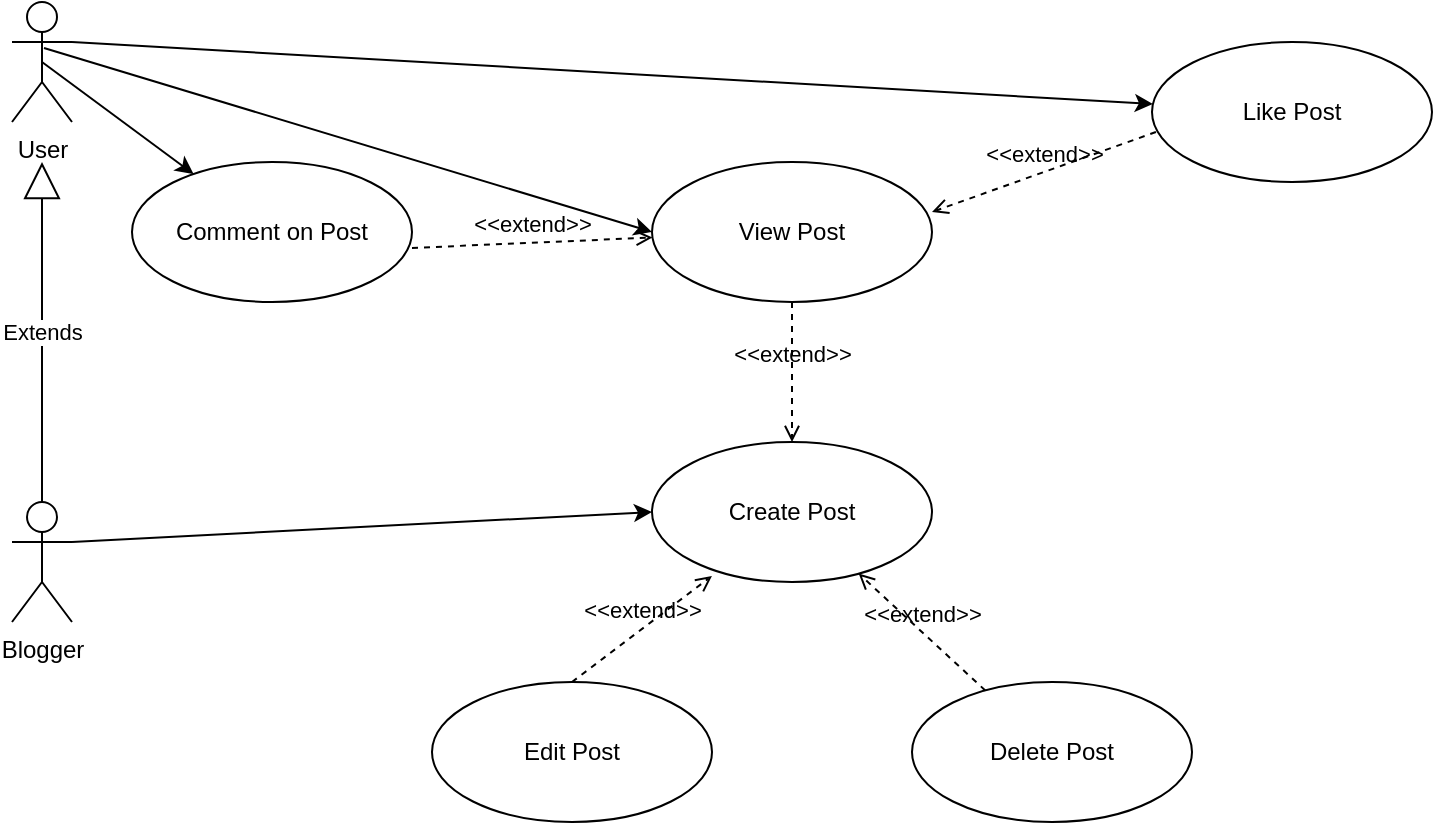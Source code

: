 <mxfile version="23.0.2" type="device">
  <diagram name="Page-1" id="rQtV4kcIptzUqTer7J5K">
    <mxGraphModel dx="864" dy="508" grid="1" gridSize="10" guides="1" tooltips="1" connect="1" arrows="1" fold="1" page="1" pageScale="1" pageWidth="1200" pageHeight="1600" math="0" shadow="0">
      <root>
        <mxCell id="0" />
        <mxCell id="1" parent="0" />
        <mxCell id="EevinZ-3thIcNN1Y9zwA-1" value="User" style="shape=umlActor;verticalLabelPosition=bottom;verticalAlign=top;html=1;" vertex="1" parent="1">
          <mxGeometry x="80" y="80" width="30" height="60" as="geometry" />
        </mxCell>
        <mxCell id="EevinZ-3thIcNN1Y9zwA-2" value="Blogger" style="shape=umlActor;verticalLabelPosition=bottom;verticalAlign=top;html=1;" vertex="1" parent="1">
          <mxGeometry x="80" y="330" width="30" height="60" as="geometry" />
        </mxCell>
        <mxCell id="EevinZ-3thIcNN1Y9zwA-8" value="Extends" style="endArrow=block;endSize=16;endFill=0;html=1;rounded=0;exitX=0.5;exitY=0;exitDx=0;exitDy=0;exitPerimeter=0;" edge="1" parent="1" source="EevinZ-3thIcNN1Y9zwA-2">
          <mxGeometry width="160" relative="1" as="geometry">
            <mxPoint x="90" y="320" as="sourcePoint" />
            <mxPoint x="95" y="160" as="targetPoint" />
          </mxGeometry>
        </mxCell>
        <mxCell id="EevinZ-3thIcNN1Y9zwA-10" value="Create Post" style="ellipse;whiteSpace=wrap;html=1;" vertex="1" parent="1">
          <mxGeometry x="400" y="300" width="140" height="70" as="geometry" />
        </mxCell>
        <mxCell id="EevinZ-3thIcNN1Y9zwA-13" value="" style="endArrow=classic;html=1;rounded=0;entryX=0;entryY=0.5;entryDx=0;entryDy=0;exitX=1;exitY=0.333;exitDx=0;exitDy=0;exitPerimeter=0;" edge="1" parent="1" source="EevinZ-3thIcNN1Y9zwA-2" target="EevinZ-3thIcNN1Y9zwA-10">
          <mxGeometry width="50" height="50" relative="1" as="geometry">
            <mxPoint x="160" y="370" as="sourcePoint" />
            <mxPoint x="240" y="290" as="targetPoint" />
            <Array as="points">
              <mxPoint x="110" y="350" />
            </Array>
          </mxGeometry>
        </mxCell>
        <mxCell id="EevinZ-3thIcNN1Y9zwA-14" value="Edit Post" style="ellipse;whiteSpace=wrap;html=1;" vertex="1" parent="1">
          <mxGeometry x="290" y="420" width="140" height="70" as="geometry" />
        </mxCell>
        <mxCell id="EevinZ-3thIcNN1Y9zwA-15" value="Delete Post" style="ellipse;whiteSpace=wrap;html=1;" vertex="1" parent="1">
          <mxGeometry x="530" y="420" width="140" height="70" as="geometry" />
        </mxCell>
        <mxCell id="EevinZ-3thIcNN1Y9zwA-16" value="&amp;lt;&amp;lt;extend&amp;gt;&amp;gt;" style="html=1;verticalAlign=bottom;labelBackgroundColor=none;endArrow=open;endFill=0;dashed=1;rounded=0;exitX=0.5;exitY=0;exitDx=0;exitDy=0;entryX=0.214;entryY=0.957;entryDx=0;entryDy=0;entryPerimeter=0;" edge="1" parent="1" source="EevinZ-3thIcNN1Y9zwA-14" target="EevinZ-3thIcNN1Y9zwA-10">
          <mxGeometry width="160" relative="1" as="geometry">
            <mxPoint x="360" y="270" as="sourcePoint" />
            <mxPoint x="520" y="270" as="targetPoint" />
          </mxGeometry>
        </mxCell>
        <mxCell id="EevinZ-3thIcNN1Y9zwA-17" value="&amp;lt;&amp;lt;extend&amp;gt;&amp;gt;" style="html=1;verticalAlign=bottom;labelBackgroundColor=none;endArrow=open;endFill=0;dashed=1;rounded=0;" edge="1" parent="1" source="EevinZ-3thIcNN1Y9zwA-15" target="EevinZ-3thIcNN1Y9zwA-10">
          <mxGeometry width="160" relative="1" as="geometry">
            <mxPoint x="530" y="420" as="sourcePoint" />
            <mxPoint x="596" y="367" as="targetPoint" />
          </mxGeometry>
        </mxCell>
        <mxCell id="EevinZ-3thIcNN1Y9zwA-18" value="View Post" style="ellipse;whiteSpace=wrap;html=1;" vertex="1" parent="1">
          <mxGeometry x="400" y="160" width="140" height="70" as="geometry" />
        </mxCell>
        <mxCell id="EevinZ-3thIcNN1Y9zwA-19" value="" style="endArrow=classic;html=1;rounded=0;entryX=0;entryY=0.5;entryDx=0;entryDy=0;exitX=0.533;exitY=0.383;exitDx=0;exitDy=0;exitPerimeter=0;" edge="1" parent="1" source="EevinZ-3thIcNN1Y9zwA-1" target="EevinZ-3thIcNN1Y9zwA-18">
          <mxGeometry width="50" height="50" relative="1" as="geometry">
            <mxPoint x="110" y="105" as="sourcePoint" />
            <mxPoint x="400" y="90" as="targetPoint" />
            <Array as="points" />
          </mxGeometry>
        </mxCell>
        <mxCell id="EevinZ-3thIcNN1Y9zwA-22" value="&amp;lt;&amp;lt;extend&amp;gt;&amp;gt;" style="html=1;verticalAlign=bottom;labelBackgroundColor=none;endArrow=open;endFill=0;dashed=1;rounded=0;entryX=0.5;entryY=0;entryDx=0;entryDy=0;exitX=0.5;exitY=1;exitDx=0;exitDy=0;" edge="1" parent="1" source="EevinZ-3thIcNN1Y9zwA-18" target="EevinZ-3thIcNN1Y9zwA-10">
          <mxGeometry width="160" relative="1" as="geometry">
            <mxPoint x="567" y="248.22" as="sourcePoint" />
            <mxPoint x="503" y="190.22" as="targetPoint" />
          </mxGeometry>
        </mxCell>
        <mxCell id="EevinZ-3thIcNN1Y9zwA-23" value="Like Post" style="ellipse;whiteSpace=wrap;html=1;" vertex="1" parent="1">
          <mxGeometry x="650" y="100" width="140" height="70" as="geometry" />
        </mxCell>
        <mxCell id="EevinZ-3thIcNN1Y9zwA-24" value="&amp;lt;&amp;lt;extend&amp;gt;&amp;gt;" style="html=1;verticalAlign=bottom;labelBackgroundColor=none;endArrow=open;endFill=0;dashed=1;rounded=0;entryX=1;entryY=0.357;entryDx=0;entryDy=0;exitX=0.014;exitY=0.643;exitDx=0;exitDy=0;exitPerimeter=0;entryPerimeter=0;" edge="1" parent="1" source="EevinZ-3thIcNN1Y9zwA-23" target="EevinZ-3thIcNN1Y9zwA-18">
          <mxGeometry width="160" relative="1" as="geometry">
            <mxPoint x="570" y="230" as="sourcePoint" />
            <mxPoint x="570" y="300" as="targetPoint" />
          </mxGeometry>
        </mxCell>
        <mxCell id="EevinZ-3thIcNN1Y9zwA-25" value="" style="endArrow=classic;html=1;rounded=0;exitX=1;exitY=0.333;exitDx=0;exitDy=0;exitPerimeter=0;" edge="1" parent="1" source="EevinZ-3thIcNN1Y9zwA-1" target="EevinZ-3thIcNN1Y9zwA-23">
          <mxGeometry width="50" height="50" relative="1" as="geometry">
            <mxPoint x="190" y="90" as="sourcePoint" />
            <mxPoint x="240" y="40" as="targetPoint" />
          </mxGeometry>
        </mxCell>
        <mxCell id="EevinZ-3thIcNN1Y9zwA-26" value="Comment on Post" style="ellipse;whiteSpace=wrap;html=1;" vertex="1" parent="1">
          <mxGeometry x="140" y="160" width="140" height="70" as="geometry" />
        </mxCell>
        <mxCell id="EevinZ-3thIcNN1Y9zwA-27" value="" style="endArrow=classic;html=1;rounded=0;exitX=0.5;exitY=0.5;exitDx=0;exitDy=0;exitPerimeter=0;" edge="1" parent="1" source="EevinZ-3thIcNN1Y9zwA-1" target="EevinZ-3thIcNN1Y9zwA-26">
          <mxGeometry width="50" height="50" relative="1" as="geometry">
            <mxPoint x="96" y="130.02" as="sourcePoint" />
            <mxPoint x="400" y="222.02" as="targetPoint" />
            <Array as="points" />
          </mxGeometry>
        </mxCell>
        <mxCell id="EevinZ-3thIcNN1Y9zwA-28" value="&amp;lt;&amp;lt;extend&amp;gt;&amp;gt;" style="html=1;verticalAlign=bottom;labelBackgroundColor=none;endArrow=open;endFill=0;dashed=1;rounded=0;exitX=1;exitY=0.614;exitDx=0;exitDy=0;exitPerimeter=0;" edge="1" parent="1" source="EevinZ-3thIcNN1Y9zwA-26" target="EevinZ-3thIcNN1Y9zwA-18">
          <mxGeometry width="160" relative="1" as="geometry">
            <mxPoint x="390" y="230" as="sourcePoint" />
            <mxPoint x="390" y="300" as="targetPoint" />
          </mxGeometry>
        </mxCell>
      </root>
    </mxGraphModel>
  </diagram>
</mxfile>
